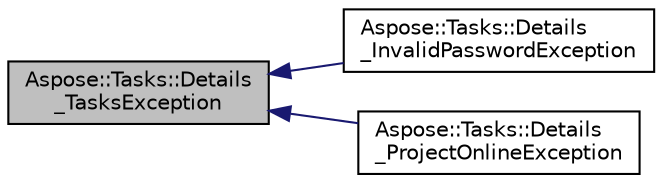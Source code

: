 digraph "Aspose::Tasks::Details_TasksException"
{
 // LATEX_PDF_SIZE
  edge [fontname="Helvetica",fontsize="10",labelfontname="Helvetica",labelfontsize="10"];
  node [fontname="Helvetica",fontsize="10",shape=record];
  rankdir="LR";
  Node1 [label="Aspose::Tasks::Details\l_TasksException",height=0.2,width=0.4,color="black", fillcolor="grey75", style="filled", fontcolor="black",tooltip="Represents the standard internal exception type."];
  Node1 -> Node2 [dir="back",color="midnightblue",fontsize="10",style="solid",fontname="Helvetica"];
  Node2 [label="Aspose::Tasks::Details\l_InvalidPasswordException",height=0.2,width=0.4,color="black", fillcolor="white", style="filled",URL="$class_aspose_1_1_tasks_1_1_details___invalid_password_exception.html",tooltip="Represents the exception type which is thrown when password protected file opening with wrong passwor..."];
  Node1 -> Node3 [dir="back",color="midnightblue",fontsize="10",style="solid",fontname="Helvetica"];
  Node3 [label="Aspose::Tasks::Details\l_ProjectOnlineException",height=0.2,width=0.4,color="black", fillcolor="white", style="filled",URL="$class_aspose_1_1_tasks_1_1_details___project_online_exception.html",tooltip="Represents an exception which is thrown when errors are found during interaction with Project Online ..."];
}
